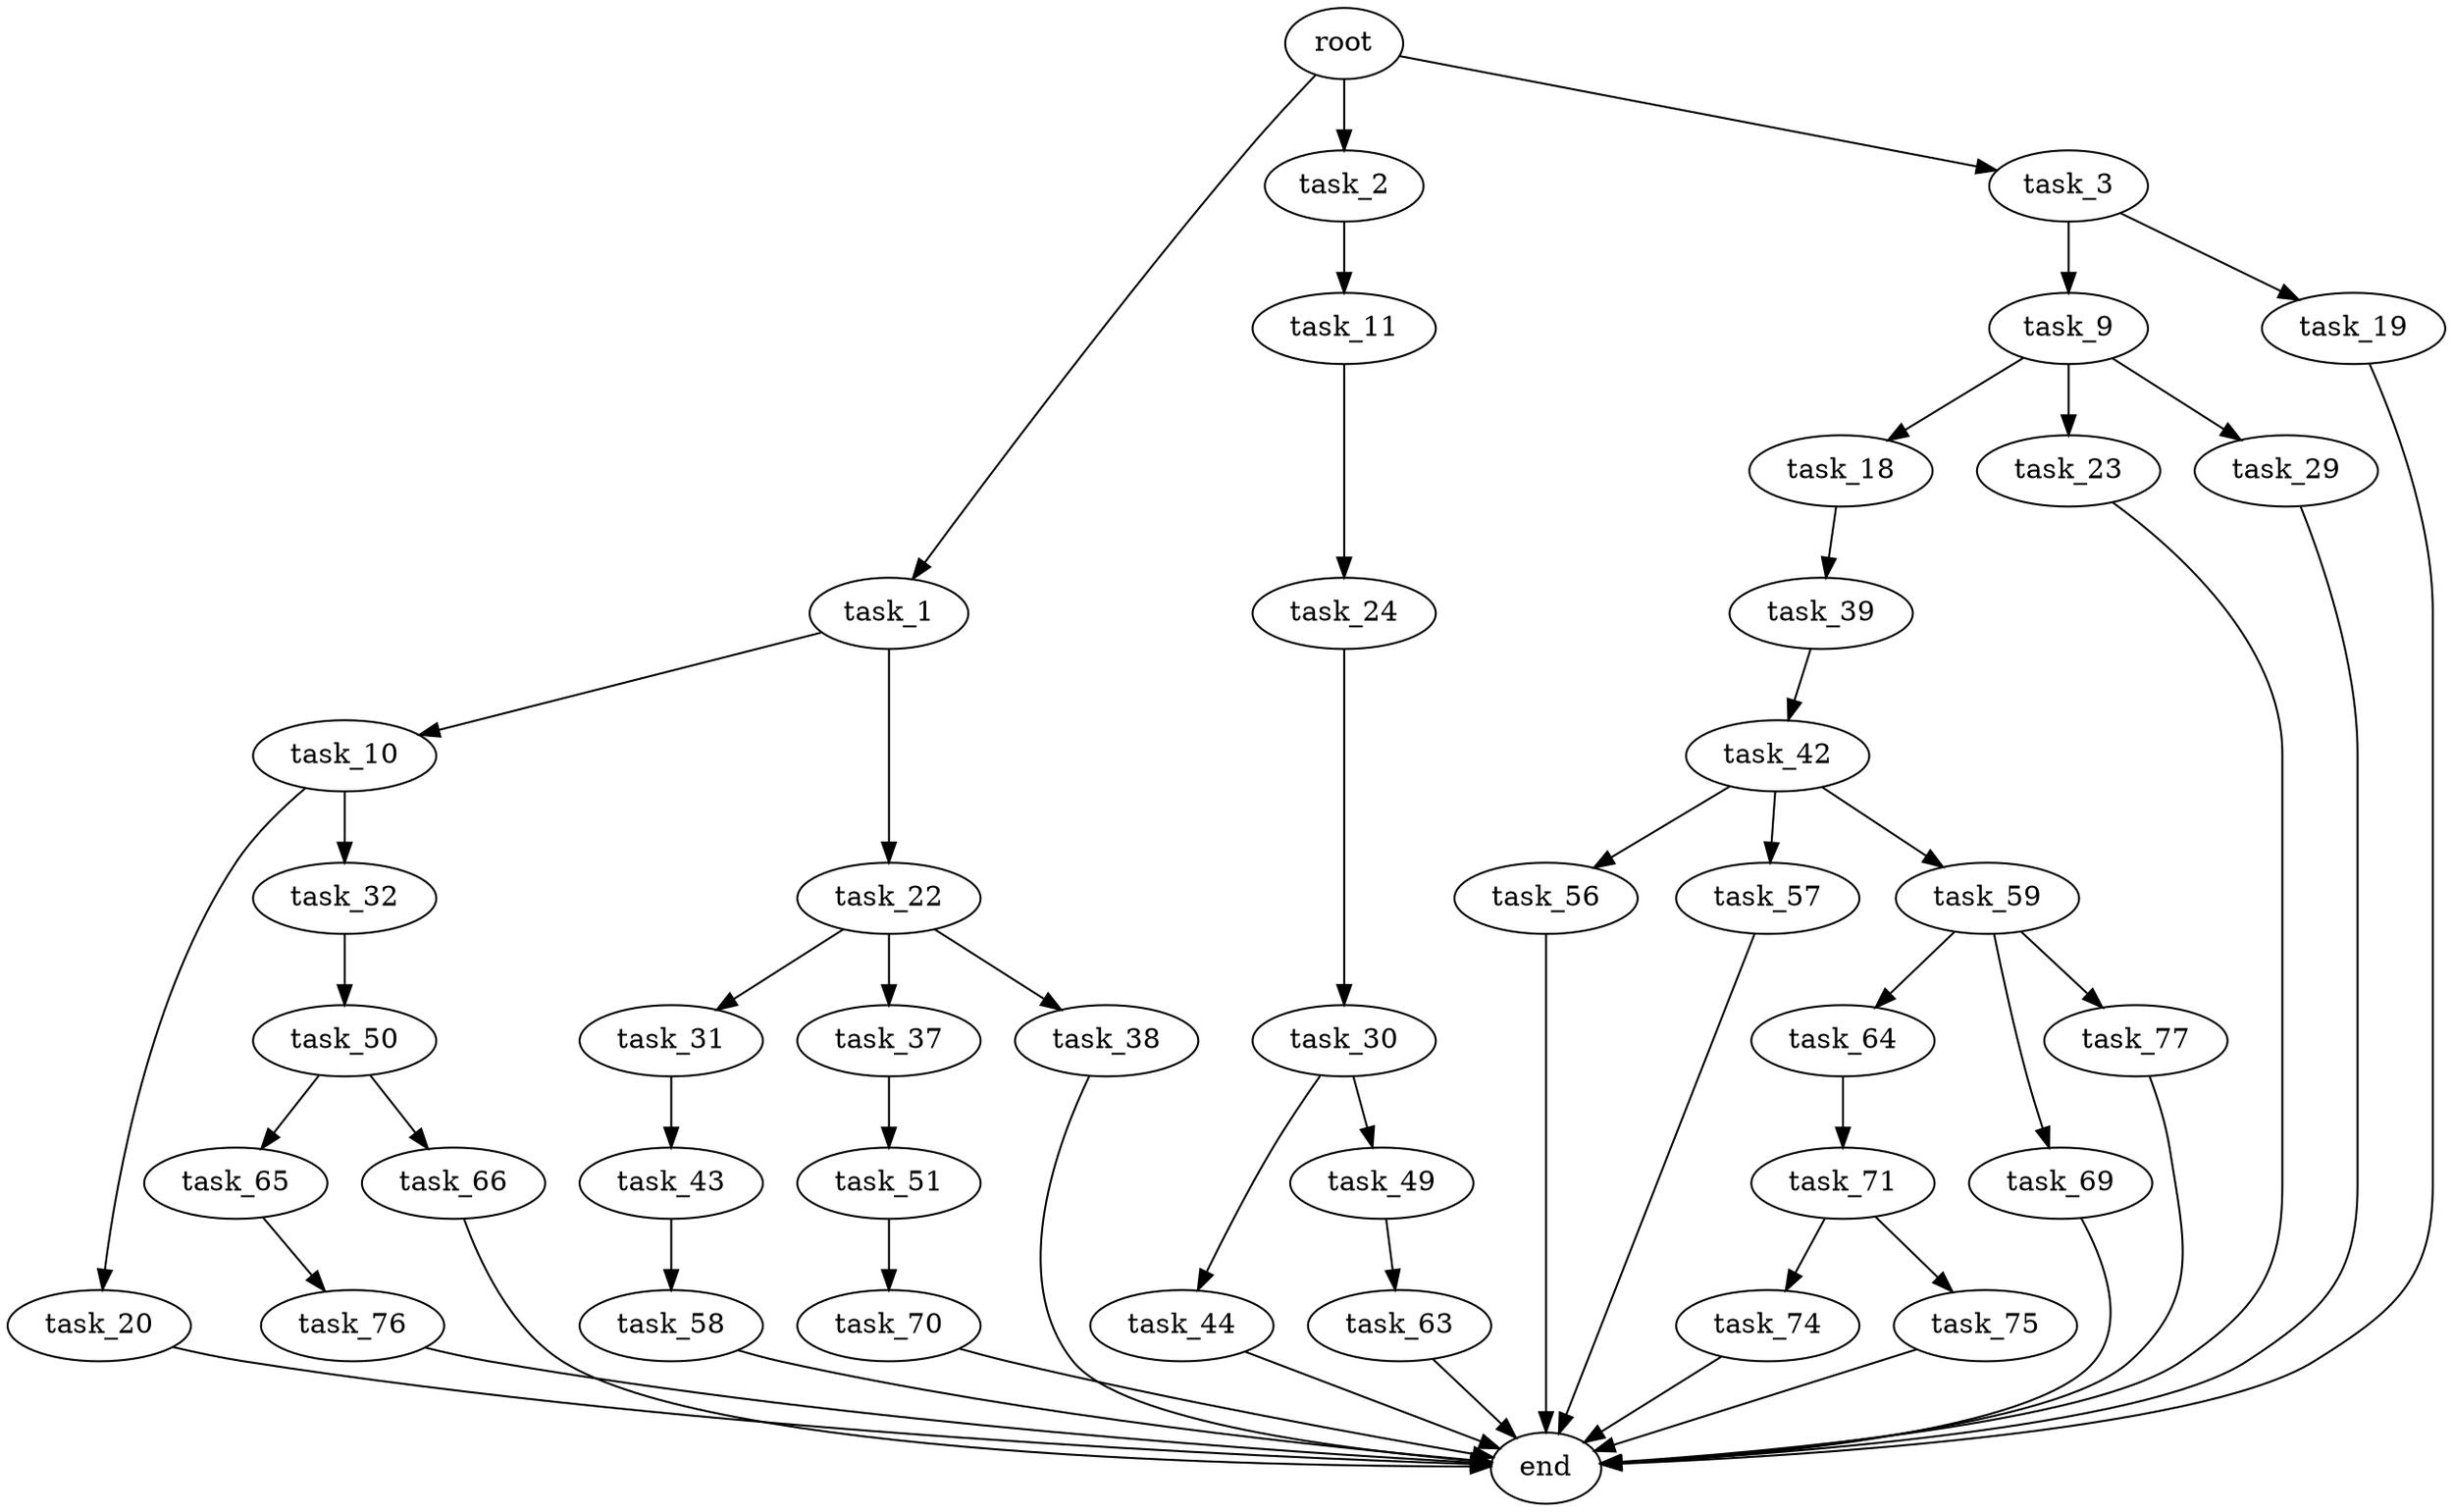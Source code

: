 digraph G {
  root [size="0.000000"];
  task_1 [size="24743083950.000000"];
  task_2 [size="540745349091.000000"];
  task_3 [size="24331137182.000000"];
  task_9 [size="368293445632.000000"];
  task_10 [size="937805925347.000000"];
  task_11 [size="68719476736.000000"];
  task_18 [size="549755813888.000000"];
  task_19 [size="368293445632.000000"];
  task_20 [size="35245298571.000000"];
  task_22 [size="34756705918.000000"];
  task_23 [size="231928233984.000000"];
  task_24 [size="8589934592.000000"];
  task_29 [size="29028891076.000000"];
  task_30 [size="15751298453.000000"];
  task_31 [size="790093208901.000000"];
  task_32 [size="28991029248.000000"];
  task_37 [size="549755813888.000000"];
  task_38 [size="1137860413003.000000"];
  task_39 [size="131773737952.000000"];
  task_42 [size="134217728000.000000"];
  task_43 [size="472063437268.000000"];
  task_44 [size="7668359024.000000"];
  task_49 [size="361173700691.000000"];
  task_50 [size="321020159361.000000"];
  task_51 [size="21509392416.000000"];
  task_56 [size="1073741824000.000000"];
  task_57 [size="452530266687.000000"];
  task_58 [size="191415188318.000000"];
  task_59 [size="1799268022.000000"];
  task_63 [size="38467993302.000000"];
  task_64 [size="68719476736.000000"];
  task_65 [size="782757789696.000000"];
  task_66 [size="268921184053.000000"];
  task_69 [size="368293445632.000000"];
  task_70 [size="28991029248.000000"];
  task_71 [size="15181850160.000000"];
  task_74 [size="9027947549.000000"];
  task_75 [size="549755813888.000000"];
  task_76 [size="104740812763.000000"];
  task_77 [size="449568726.000000"];
  end [size="0.000000"];

  root -> task_1 [size="1.000000"];
  root -> task_2 [size="1.000000"];
  root -> task_3 [size="1.000000"];
  task_1 -> task_10 [size="411041792.000000"];
  task_1 -> task_22 [size="411041792.000000"];
  task_2 -> task_11 [size="838860800.000000"];
  task_3 -> task_9 [size="75497472.000000"];
  task_3 -> task_19 [size="75497472.000000"];
  task_9 -> task_18 [size="411041792.000000"];
  task_9 -> task_23 [size="411041792.000000"];
  task_9 -> task_29 [size="411041792.000000"];
  task_10 -> task_20 [size="679477248.000000"];
  task_10 -> task_32 [size="679477248.000000"];
  task_11 -> task_24 [size="134217728.000000"];
  task_18 -> task_39 [size="536870912.000000"];
  task_19 -> end [size="1.000000"];
  task_20 -> end [size="1.000000"];
  task_22 -> task_31 [size="679477248.000000"];
  task_22 -> task_37 [size="679477248.000000"];
  task_22 -> task_38 [size="679477248.000000"];
  task_23 -> end [size="1.000000"];
  task_24 -> task_30 [size="33554432.000000"];
  task_29 -> end [size="1.000000"];
  task_30 -> task_44 [size="301989888.000000"];
  task_30 -> task_49 [size="301989888.000000"];
  task_31 -> task_43 [size="679477248.000000"];
  task_32 -> task_50 [size="75497472.000000"];
  task_37 -> task_51 [size="536870912.000000"];
  task_38 -> end [size="1.000000"];
  task_39 -> task_42 [size="134217728.000000"];
  task_42 -> task_56 [size="209715200.000000"];
  task_42 -> task_57 [size="209715200.000000"];
  task_42 -> task_59 [size="209715200.000000"];
  task_43 -> task_58 [size="411041792.000000"];
  task_44 -> end [size="1.000000"];
  task_49 -> task_63 [size="679477248.000000"];
  task_50 -> task_65 [size="209715200.000000"];
  task_50 -> task_66 [size="209715200.000000"];
  task_51 -> task_70 [size="75497472.000000"];
  task_56 -> end [size="1.000000"];
  task_57 -> end [size="1.000000"];
  task_58 -> end [size="1.000000"];
  task_59 -> task_64 [size="33554432.000000"];
  task_59 -> task_69 [size="33554432.000000"];
  task_59 -> task_77 [size="33554432.000000"];
  task_63 -> end [size="1.000000"];
  task_64 -> task_71 [size="134217728.000000"];
  task_65 -> task_76 [size="679477248.000000"];
  task_66 -> end [size="1.000000"];
  task_69 -> end [size="1.000000"];
  task_70 -> end [size="1.000000"];
  task_71 -> task_74 [size="536870912.000000"];
  task_71 -> task_75 [size="536870912.000000"];
  task_74 -> end [size="1.000000"];
  task_75 -> end [size="1.000000"];
  task_76 -> end [size="1.000000"];
  task_77 -> end [size="1.000000"];
}
